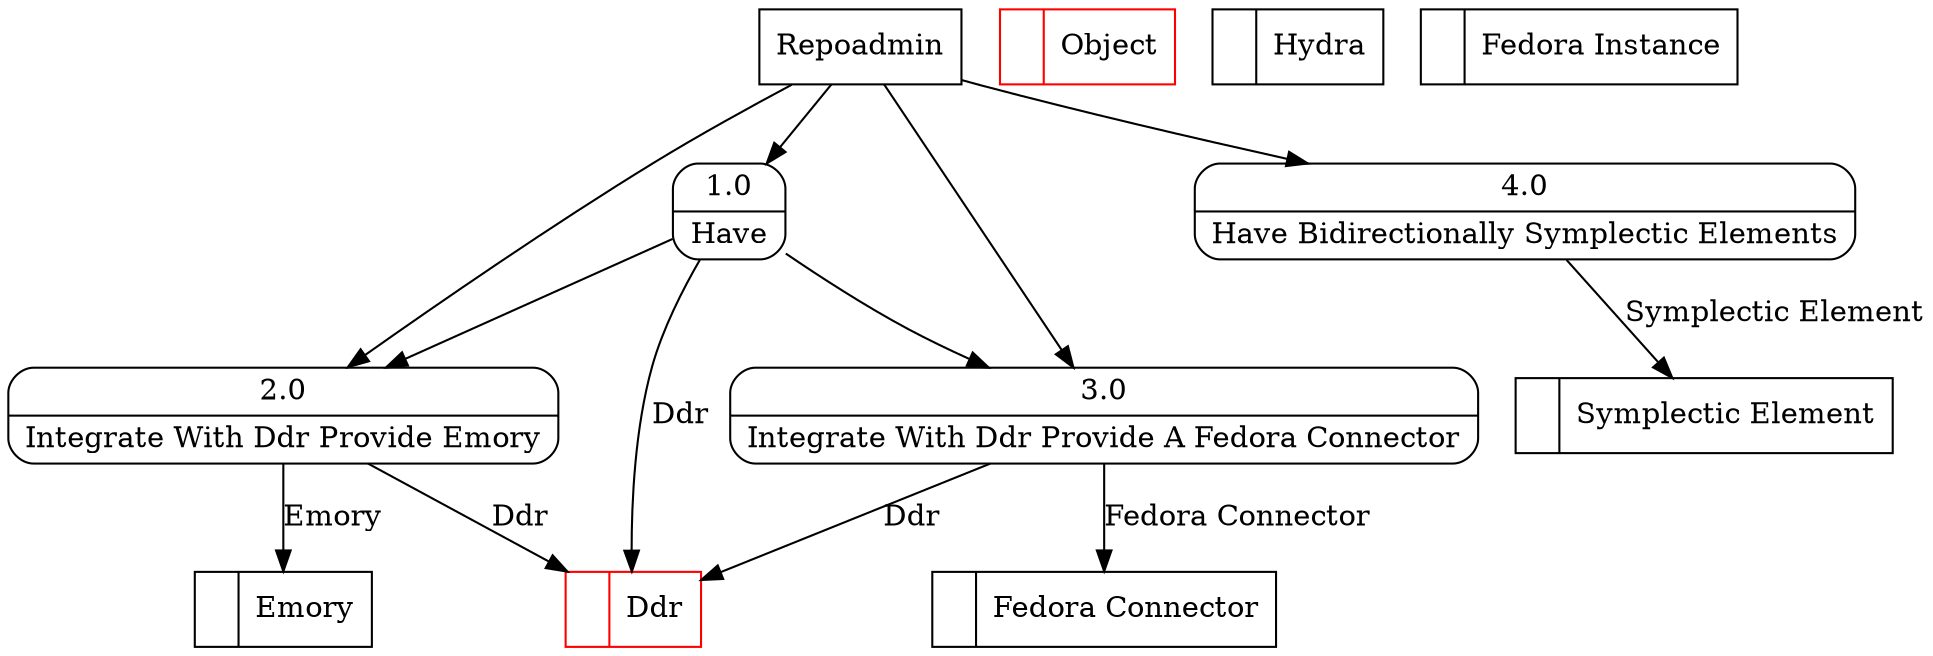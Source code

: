 digraph dfd2{ 
node[shape=record]
200 [label="<f0>  |<f1> Fedora Connector " ];
201 [label="<f0>  |<f1> Object " color=red];
202 [label="<f0>  |<f1> Ddr " color=red];
203 [label="<f0>  |<f1> Hydra " ];
204 [label="<f0>  |<f1> Symplectic Element " ];
205 [label="<f0>  |<f1> Emory " ];
206 [label="<f0>  |<f1> Fedora Instance " ];
207 [label="Repoadmin" shape=box];
208 [label="{<f0> 1.0|<f1> Have }" shape=Mrecord];
209 [label="{<f0> 2.0|<f1> Integrate With Ddr Provide Emory }" shape=Mrecord];
210 [label="{<f0> 3.0|<f1> Integrate With Ddr Provide A Fedora Connector }" shape=Mrecord];
211 [label="{<f0> 4.0|<f1> Have Bidirectionally Symplectic Elements }" shape=Mrecord];
207 -> 208
207 -> 209
207 -> 210
207 -> 211
208 -> 209
208 -> 210
208 -> 202 [label="Ddr"]
209 -> 205 [label="Emory"]
209 -> 202 [label="Ddr"]
210 -> 202 [label="Ddr"]
210 -> 200 [label="Fedora Connector"]
211 -> 204 [label="Symplectic Element"]
}